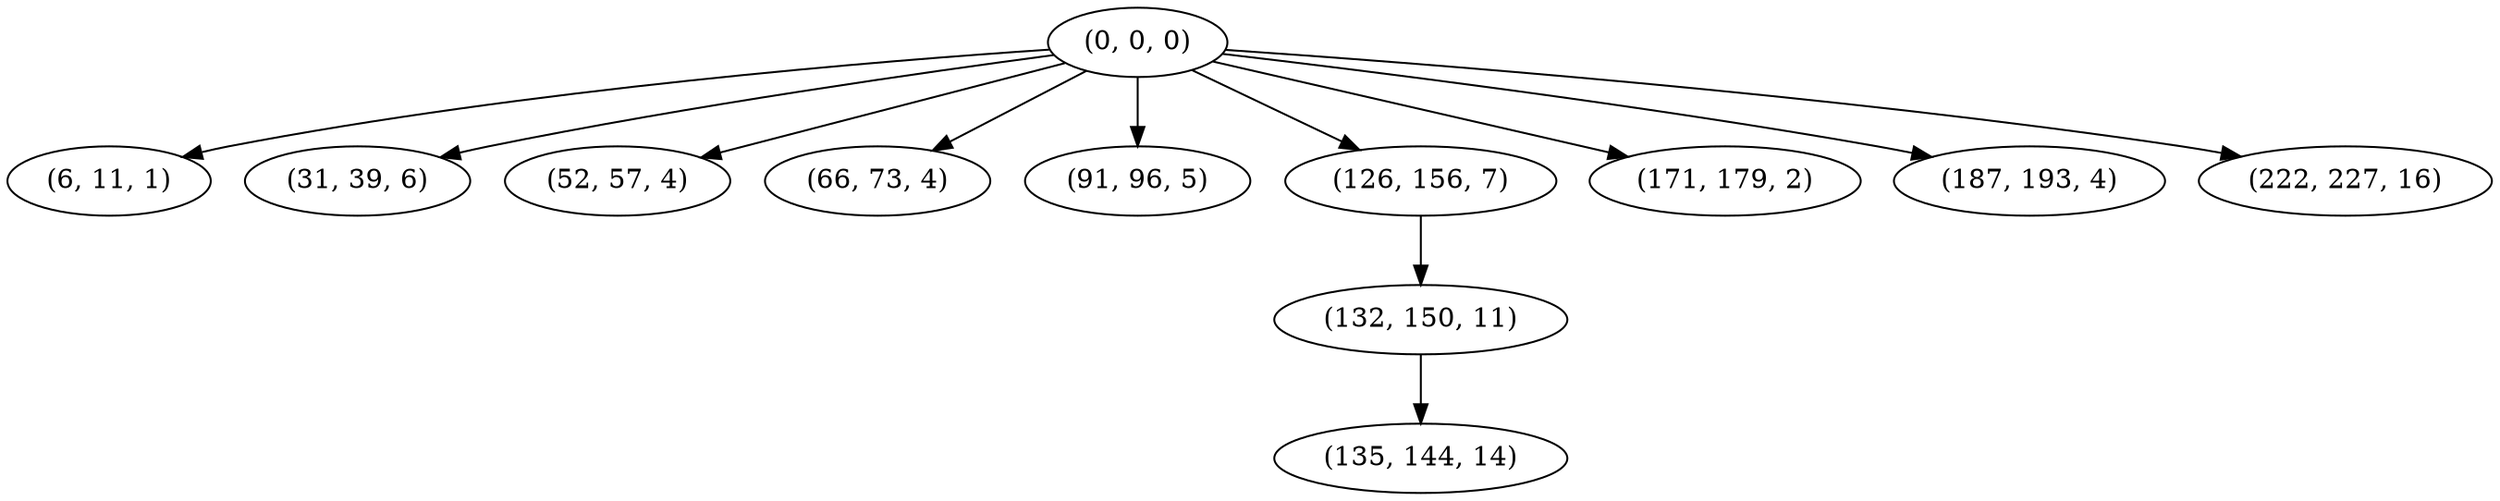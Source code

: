 digraph tree {
    "(0, 0, 0)";
    "(6, 11, 1)";
    "(31, 39, 6)";
    "(52, 57, 4)";
    "(66, 73, 4)";
    "(91, 96, 5)";
    "(126, 156, 7)";
    "(132, 150, 11)";
    "(135, 144, 14)";
    "(171, 179, 2)";
    "(187, 193, 4)";
    "(222, 227, 16)";
    "(0, 0, 0)" -> "(6, 11, 1)";
    "(0, 0, 0)" -> "(31, 39, 6)";
    "(0, 0, 0)" -> "(52, 57, 4)";
    "(0, 0, 0)" -> "(66, 73, 4)";
    "(0, 0, 0)" -> "(91, 96, 5)";
    "(0, 0, 0)" -> "(126, 156, 7)";
    "(0, 0, 0)" -> "(171, 179, 2)";
    "(0, 0, 0)" -> "(187, 193, 4)";
    "(0, 0, 0)" -> "(222, 227, 16)";
    "(126, 156, 7)" -> "(132, 150, 11)";
    "(132, 150, 11)" -> "(135, 144, 14)";
}
